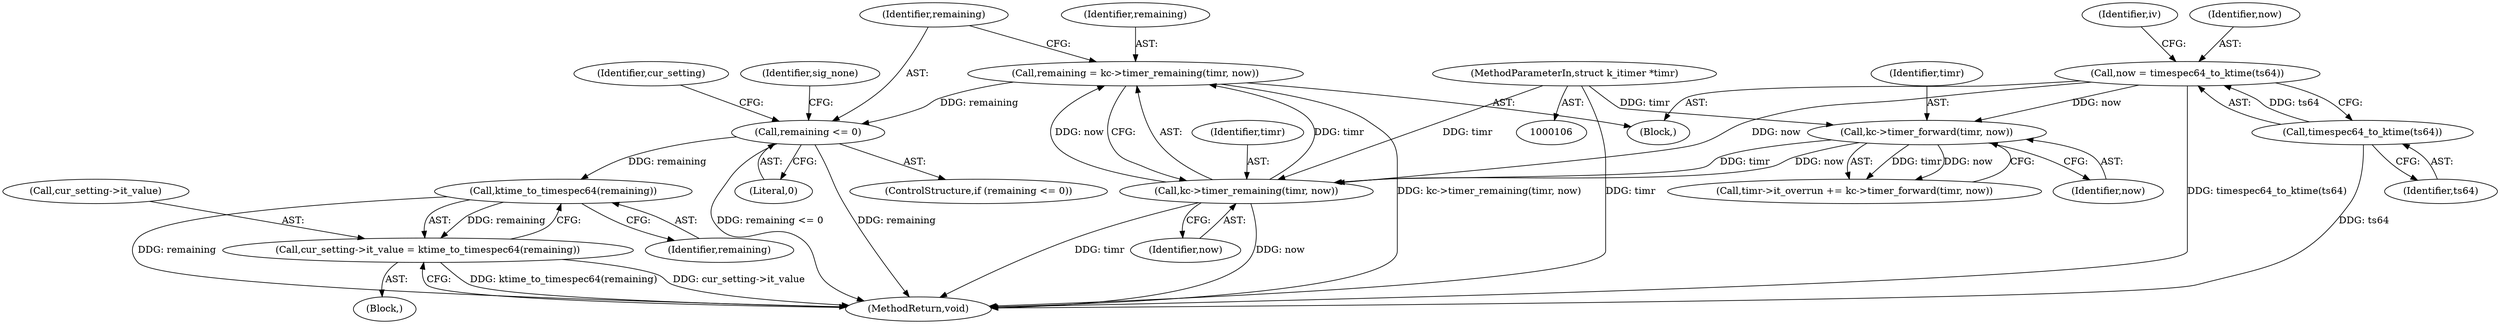 digraph "0_linux_78c9c4dfbf8c04883941445a195276bb4bb92c76_2@API" {
"1000186" [label="(Call,remaining <= 0)"];
"1000180" [label="(Call,remaining = kc->timer_remaining(timr, now))"];
"1000182" [label="(Call,kc->timer_remaining(timr, now))"];
"1000177" [label="(Call,kc->timer_forward(timr, now))"];
"1000107" [label="(MethodParameterIn,struct k_itimer *timr)"];
"1000159" [label="(Call,now = timespec64_to_ktime(ts64))"];
"1000161" [label="(Call,timespec64_to_ktime(ts64))"];
"1000206" [label="(Call,ktime_to_timespec64(remaining))"];
"1000202" [label="(Call,cur_setting->it_value = ktime_to_timespec64(remaining))"];
"1000160" [label="(Identifier,now)"];
"1000206" [label="(Call,ktime_to_timespec64(remaining))"];
"1000204" [label="(Identifier,cur_setting)"];
"1000208" [label="(MethodReturn,void)"];
"1000185" [label="(ControlStructure,if (remaining <= 0))"];
"1000187" [label="(Identifier,remaining)"];
"1000179" [label="(Identifier,now)"];
"1000107" [label="(MethodParameterIn,struct k_itimer *timr)"];
"1000183" [label="(Identifier,timr)"];
"1000178" [label="(Identifier,timr)"];
"1000201" [label="(Block,)"];
"1000177" [label="(Call,kc->timer_forward(timr, now))"];
"1000180" [label="(Call,remaining = kc->timer_remaining(timr, now))"];
"1000162" [label="(Identifier,ts64)"];
"1000202" [label="(Call,cur_setting->it_value = ktime_to_timespec64(remaining))"];
"1000161" [label="(Call,timespec64_to_ktime(ts64))"];
"1000188" [label="(Literal,0)"];
"1000181" [label="(Identifier,remaining)"];
"1000184" [label="(Identifier,now)"];
"1000159" [label="(Call,now = timespec64_to_ktime(ts64))"];
"1000109" [label="(Block,)"];
"1000182" [label="(Call,kc->timer_remaining(timr, now))"];
"1000203" [label="(Call,cur_setting->it_value)"];
"1000165" [label="(Identifier,iv)"];
"1000186" [label="(Call,remaining <= 0)"];
"1000173" [label="(Call,timr->it_overrun += kc->timer_forward(timr, now))"];
"1000192" [label="(Identifier,sig_none)"];
"1000207" [label="(Identifier,remaining)"];
"1000186" -> "1000185"  [label="AST: "];
"1000186" -> "1000188"  [label="CFG: "];
"1000187" -> "1000186"  [label="AST: "];
"1000188" -> "1000186"  [label="AST: "];
"1000192" -> "1000186"  [label="CFG: "];
"1000204" -> "1000186"  [label="CFG: "];
"1000186" -> "1000208"  [label="DDG: remaining <= 0"];
"1000186" -> "1000208"  [label="DDG: remaining"];
"1000180" -> "1000186"  [label="DDG: remaining"];
"1000186" -> "1000206"  [label="DDG: remaining"];
"1000180" -> "1000109"  [label="AST: "];
"1000180" -> "1000182"  [label="CFG: "];
"1000181" -> "1000180"  [label="AST: "];
"1000182" -> "1000180"  [label="AST: "];
"1000187" -> "1000180"  [label="CFG: "];
"1000180" -> "1000208"  [label="DDG: kc->timer_remaining(timr, now)"];
"1000182" -> "1000180"  [label="DDG: timr"];
"1000182" -> "1000180"  [label="DDG: now"];
"1000182" -> "1000184"  [label="CFG: "];
"1000183" -> "1000182"  [label="AST: "];
"1000184" -> "1000182"  [label="AST: "];
"1000182" -> "1000208"  [label="DDG: now"];
"1000182" -> "1000208"  [label="DDG: timr"];
"1000177" -> "1000182"  [label="DDG: timr"];
"1000177" -> "1000182"  [label="DDG: now"];
"1000107" -> "1000182"  [label="DDG: timr"];
"1000159" -> "1000182"  [label="DDG: now"];
"1000177" -> "1000173"  [label="AST: "];
"1000177" -> "1000179"  [label="CFG: "];
"1000178" -> "1000177"  [label="AST: "];
"1000179" -> "1000177"  [label="AST: "];
"1000173" -> "1000177"  [label="CFG: "];
"1000177" -> "1000173"  [label="DDG: timr"];
"1000177" -> "1000173"  [label="DDG: now"];
"1000107" -> "1000177"  [label="DDG: timr"];
"1000159" -> "1000177"  [label="DDG: now"];
"1000107" -> "1000106"  [label="AST: "];
"1000107" -> "1000208"  [label="DDG: timr"];
"1000159" -> "1000109"  [label="AST: "];
"1000159" -> "1000161"  [label="CFG: "];
"1000160" -> "1000159"  [label="AST: "];
"1000161" -> "1000159"  [label="AST: "];
"1000165" -> "1000159"  [label="CFG: "];
"1000159" -> "1000208"  [label="DDG: timespec64_to_ktime(ts64)"];
"1000161" -> "1000159"  [label="DDG: ts64"];
"1000161" -> "1000162"  [label="CFG: "];
"1000162" -> "1000161"  [label="AST: "];
"1000161" -> "1000208"  [label="DDG: ts64"];
"1000206" -> "1000202"  [label="AST: "];
"1000206" -> "1000207"  [label="CFG: "];
"1000207" -> "1000206"  [label="AST: "];
"1000202" -> "1000206"  [label="CFG: "];
"1000206" -> "1000208"  [label="DDG: remaining"];
"1000206" -> "1000202"  [label="DDG: remaining"];
"1000202" -> "1000201"  [label="AST: "];
"1000203" -> "1000202"  [label="AST: "];
"1000208" -> "1000202"  [label="CFG: "];
"1000202" -> "1000208"  [label="DDG: ktime_to_timespec64(remaining)"];
"1000202" -> "1000208"  [label="DDG: cur_setting->it_value"];
}
